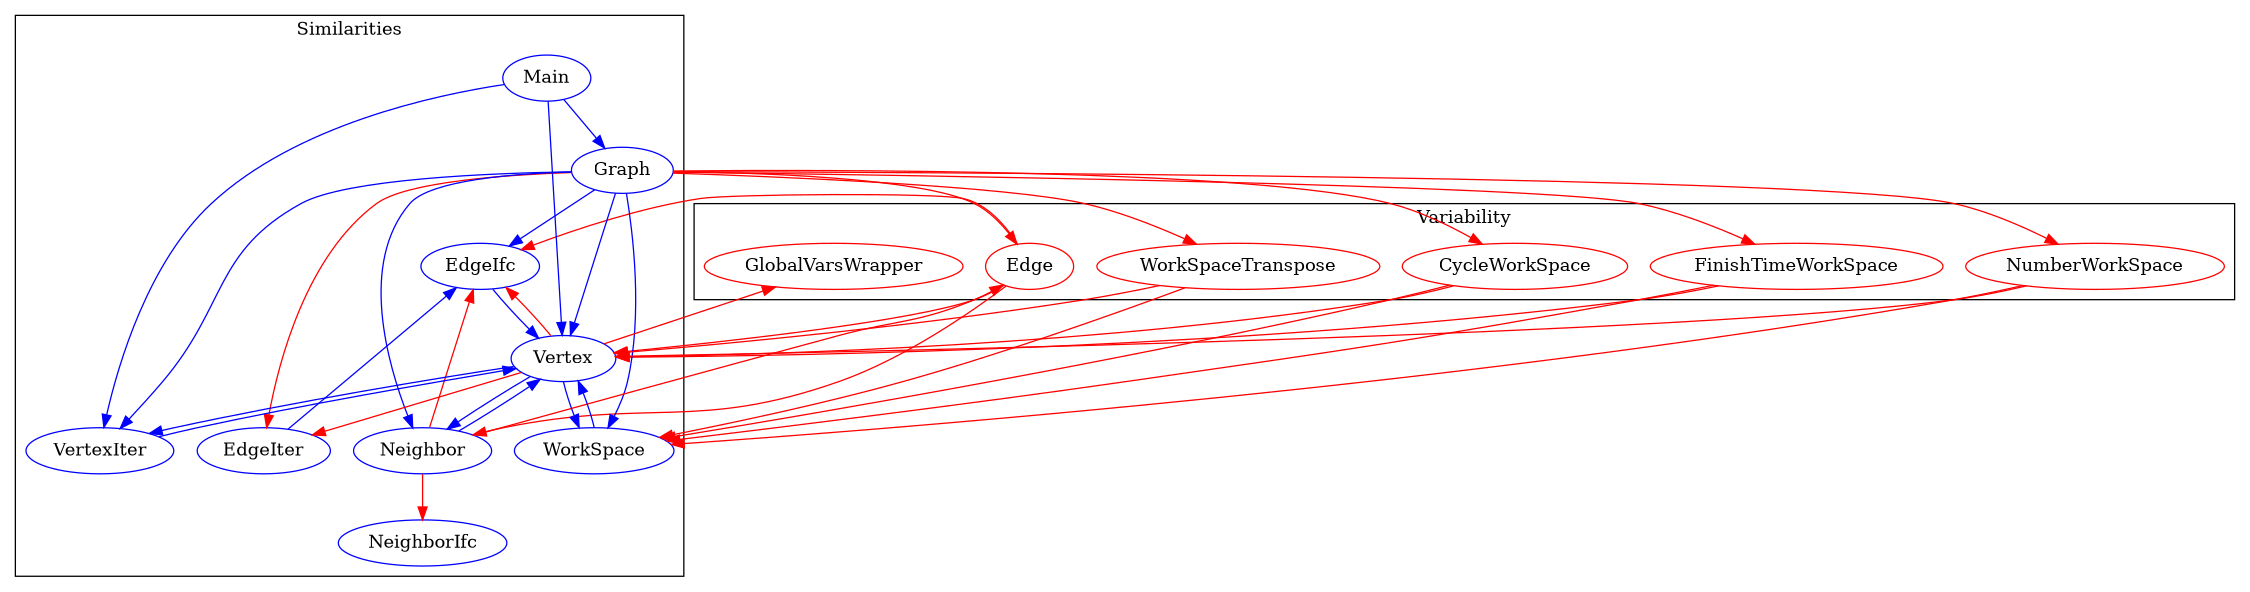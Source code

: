 digraph G {
size= "15,15";
rotate = 180;
"CycleWorkSpace"[label="CycleWorkSpace",shape=ellipse,color=red,fontcolor=black,style=""];
"Edge"[label="Edge",shape=ellipse,color=red,fontcolor=black,style=""];
"EdgeIfc"[label="EdgeIfc",shape=ellipse,color=blue,fontcolor=black,style=""];
"EdgeIter"[label="EdgeIter",shape=ellipse,color=blue,fontcolor=black,style=""];
"FinishTimeWorkSpace"[label="FinishTimeWorkSpace",shape=ellipse,color=red,fontcolor=black,style=""];
"GlobalVarsWrapper"[label="GlobalVarsWrapper",shape=ellipse,color=red,fontcolor=black,style=""];
"Graph"[label="Graph",shape=ellipse,color=blue,fontcolor=black,style=""];
"Main"[label="Main",shape=ellipse,color=blue,fontcolor=black,style=""];
"Neighbor"[label="Neighbor",shape=ellipse,color=blue,fontcolor=black,style=""];
"NeighborIfc"[label="NeighborIfc",shape=ellipse,color=blue,fontcolor=black,style=""];
"NumberWorkSpace"[label="NumberWorkSpace",shape=ellipse,color=red,fontcolor=black,style=""];
"Vertex"[label="Vertex",shape=ellipse,color=blue,fontcolor=black,style=""];
"VertexIter"[label="VertexIter",shape=ellipse,color=blue,fontcolor=black,style=""];
"WorkSpace"[label="WorkSpace",shape=ellipse,color=blue,fontcolor=black,style=""];
"WorkSpaceTranspose"[label="WorkSpaceTranspose",shape=ellipse,color=red,fontcolor=black,style=""];
"CycleWorkSpace" -> "Vertex" [color=red,font=6];
"CycleWorkSpace" -> "WorkSpace" [color=red,font=6];
"Edge" -> "EdgeIfc" [color=red,font=6];
"Edge" -> "Neighbor" [color=red,font=6];
"Edge" -> "Vertex" [color=red,font=6];
"EdgeIfc" -> "Vertex" [color=blue,font=6];
"EdgeIter" -> "EdgeIfc" [color=blue,font=6];
"FinishTimeWorkSpace" -> "Vertex" [color=red,font=6];
"FinishTimeWorkSpace" -> "WorkSpace" [color=red,font=6];
"Graph" -> "Edge" [color=red,font=6];
"Graph" -> "EdgeIfc" [color=blue,font=6];
"Graph" -> "EdgeIter" [color=red,font=6];
"Graph" -> "Neighbor" [color=blue,font=6];
"Graph" -> "NumberWorkSpace" [color=red,font=6];
"Graph" -> "Vertex" [color=blue,font=6];
"Graph" -> "VertexIter" [color=blue,font=6];
"Graph" -> "WorkSpace" [color=blue,font=6];
"Graph" -> "FinishTimeWorkSpace" [color=red,font=6];
"Graph" -> "WorkSpaceTranspose" [color=red,font=6];
"Graph" -> "CycleWorkSpace" [color=red,font=6];
"Main" -> "Graph" [color=blue,font=6];
"Main" -> "Vertex" [color=blue,font=6];
"Main" -> "VertexIter" [color=blue,font=6];
"Neighbor" -> "Edge" [color=red,font=6];
"Neighbor" -> "Vertex" [color=blue,font=6];
"Neighbor" -> "EdgeIfc" [color=red,font=6];
"Neighbor" -> "NeighborIfc" [color=red,font=6];
"NumberWorkSpace" -> "Vertex" [color=red,font=6];
"NumberWorkSpace" -> "WorkSpace" [color=red,font=6];
"Vertex" -> "EdgeIfc" [color=red,font=6];
"Vertex" -> "EdgeIter" [color=red,font=6];
"Vertex" -> "GlobalVarsWrapper" [color=red,font=6];
"Vertex" -> "Neighbor" [color=blue,font=6];
"Vertex" -> "VertexIter" [color=blue,font=6];
"Vertex" -> "WorkSpace" [color=blue,font=6];
"VertexIter" -> "Vertex" [color=blue,font=6];
"WorkSpace" -> "Vertex" [color=blue,font=6];
"WorkSpaceTranspose" -> "Vertex" [color=red,font=6];
"WorkSpaceTranspose" -> "WorkSpace" [color=red,font=6];
subgraph cluster_0{
label = "Variability";
"CycleWorkSpace"
"Edge"
"FinishTimeWorkSpace"
"GlobalVarsWrapper"
"NumberWorkSpace"
"WorkSpaceTranspose"
}
subgraph cluster_1{
label = "Similarities" ;
"EdgeIfc"
"EdgeIter"
"Graph"
"Main"
"Neighbor"
"NeighborIfc"
"Vertex"
"VertexIter"
"WorkSpace"
}
}